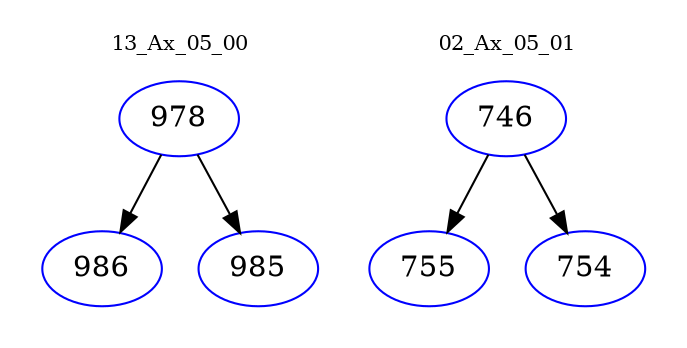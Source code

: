 digraph{
subgraph cluster_0 {
color = white
label = "13_Ax_05_00";
fontsize=10;
T0_978 [label="978", color="blue"]
T0_978 -> T0_986 [color="black"]
T0_986 [label="986", color="blue"]
T0_978 -> T0_985 [color="black"]
T0_985 [label="985", color="blue"]
}
subgraph cluster_1 {
color = white
label = "02_Ax_05_01";
fontsize=10;
T1_746 [label="746", color="blue"]
T1_746 -> T1_755 [color="black"]
T1_755 [label="755", color="blue"]
T1_746 -> T1_754 [color="black"]
T1_754 [label="754", color="blue"]
}
}
